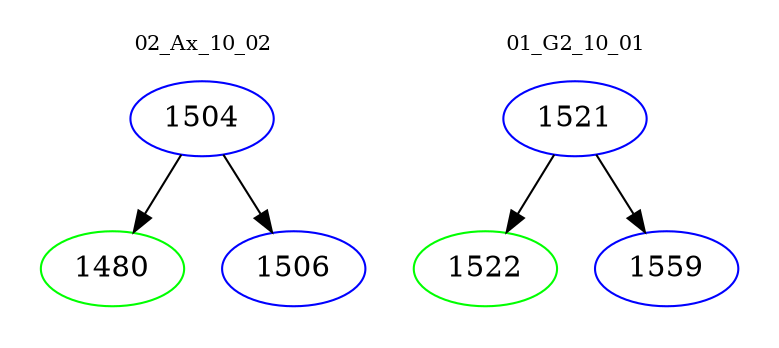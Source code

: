 digraph{
subgraph cluster_0 {
color = white
label = "02_Ax_10_02";
fontsize=10;
T0_1504 [label="1504", color="blue"]
T0_1504 -> T0_1480 [color="black"]
T0_1480 [label="1480", color="green"]
T0_1504 -> T0_1506 [color="black"]
T0_1506 [label="1506", color="blue"]
}
subgraph cluster_1 {
color = white
label = "01_G2_10_01";
fontsize=10;
T1_1521 [label="1521", color="blue"]
T1_1521 -> T1_1522 [color="black"]
T1_1522 [label="1522", color="green"]
T1_1521 -> T1_1559 [color="black"]
T1_1559 [label="1559", color="blue"]
}
}
